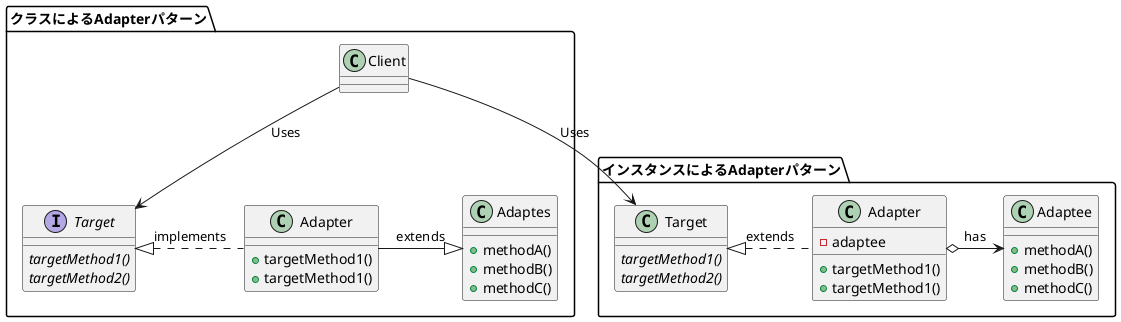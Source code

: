 @startuml
namespace クラスによるAdapterパターン{
    interface Target{
        {abstract}targetMethod1()
        {abstract}targetMethod2()
    }
    class Adapter{
        +targetMethod1()
        +targetMethod1()
    }
    class Adaptes{
        +methodA()
        +methodB()
        +methodC()
    }
    Client --> Target:Uses
    Target <|.r. Adapter:implements
    Adapter-r-|> Adaptes:extends
}

namespace インスタンスによるAdapterパターン{
    class Target{
        {abstract}targetMethod1()
        {abstract}targetMethod2()
    }
    class Adapter{
        -adaptee
        +targetMethod1()
        +targetMethod1()
    }
    class Adaptee{
        +methodA()
        +methodB()
        +methodC()
    }
    Client --> Target:Uses
    Target <|.r. Adapter:extends
    Adapter o-r-> Adaptee:has
}

@enduml